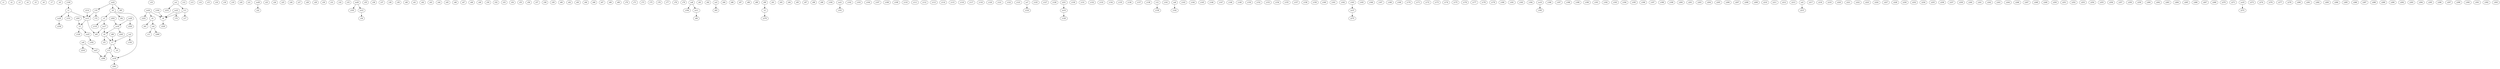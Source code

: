 strict digraph  {
c1;
c2;
c3;
c4;
c5;
c6;
c7;
c8;
c9;
c10;
c11;
c12;
c13;
c14;
c15;
c16;
c17;
c18;
c19;
c20;
c21;
c22;
c23;
c24;
c25;
c26;
c27;
c28;
c29;
c30;
c31;
c32;
c33;
c34;
c35;
c36;
c37;
c38;
c39;
c40;
c41;
c42;
c43;
c44;
c45;
c46;
c47;
c48;
c49;
c50;
c51;
c52;
c53;
c54;
c55;
c56;
c57;
c58;
c59;
c60;
c61;
c62;
c63;
c64;
c65;
c66;
c67;
c68;
c69;
c70;
c71;
c72;
c73;
c74;
c75;
c76;
c77;
c78;
c79;
c80;
c81;
c82;
c83;
c84;
c85;
c86;
c87;
c88;
c89;
c90;
c91;
c92;
c93;
c94;
c95;
c96;
c97;
c98;
c99;
c100;
c101;
c102;
c103;
c104;
c105;
c106;
c107;
c108;
c109;
c110;
c111;
c112;
c113;
c114;
c115;
c116;
c117;
c118;
c119;
c120;
c121;
c122;
c123;
c124;
c125;
c126;
c127;
c128;
c129;
c130;
c131;
c132;
c133;
c134;
c135;
c136;
c137;
c138;
c139;
c140;
c141;
c142;
c143;
c144;
c145;
c146;
c147;
c148;
c149;
c150;
c151;
c152;
c153;
c154;
c155;
c156;
c157;
c158;
c159;
c160;
c161;
c162;
c163;
c164;
c165;
c166;
c167;
c168;
c169;
c170;
c171;
c172;
c173;
c174;
c175;
c176;
c177;
c178;
c179;
c180;
c181;
c182;
c183;
c184;
c185;
c186;
c187;
c188;
c189;
c190;
c191;
c192;
c193;
c194;
c195;
c196;
c197;
c198;
c199;
c200;
c201;
c202;
c203;
c204;
c205;
c206;
c207;
c208;
c209;
c210;
c211;
c212;
c213;
c214;
c215;
c216;
c217;
c218;
c219;
c220;
c221;
c222;
c223;
c224;
c225;
c226;
c227;
c228;
c229;
c230;
c231;
c232;
c233;
c234;
c235;
c236;
c237;
c238;
c239;
c240;
c241;
c242;
c243;
c244;
c245;
c246;
c247;
c248;
c249;
c250;
c251;
c252;
c253;
c254;
c255;
c256;
c257;
c258;
c259;
c260;
c261;
c262;
c263;
c264;
c265;
c266;
c267;
c268;
c269;
c270;
c271;
c272;
c273;
c274;
c275;
c276;
c277;
c278;
c279;
c280;
c281;
c282;
c283;
c284;
c285;
c286;
c287;
c288;
c289;
c290;
c291;
c292;
c293;
c294;
c295;
c296;
c297;
c298;
c299;
c300;
c301;
c302;
c303;
v1;
v2;
v3;
v4;
v5;
v6;
v7;
v8;
v9;
v10;
v11;
v12;
v13;
co1;
co2;
co3;
co4;
co5;
co6;
co7;
co8;
co9;
co10;
co11;
co12;
co13;
co14;
co15;
co16;
co17;
co18;
co19;
co20;
co21;
co22;
co23;
co24;
co25;
co26;
co27;
co28;
co29;
c90 -> v2  [weight=1];
c96 -> v7  [weight=1];
c140 -> v1  [weight=1];
c163 -> co15  [weight=1];
c164 -> v6  [weight=1];
c202 -> co16  [weight=1];
c214 -> co13  [weight=1];
c231 -> co14  [weight=1];
c291 -> v5  [weight=1];
v1 -> c151  [weight=1];
v1 -> co29  [weight=1];
v1 -> co13  [weight=1];
v2 -> c279  [weight=1];
v3 -> c119  [weight=1];
v3 -> co17  [weight=1];
v4 -> c61  [weight=1];
v4 -> co4  [weight=1];
v5 -> c126  [weight=1];
v5 -> co25  [weight=1];
v6 -> c229  [weight=1];
v7 -> c9  [weight=1];
v7 -> v13  [weight=1];
v8 -> c92  [weight=1];
v8 -> co18  [weight=1];
v8 -> v3  [weight=1];
v9 -> c51  [weight=1];
v9 -> v7  [weight=1];
v10 -> c72  [weight=1];
v10 -> co13  [weight=1];
v11 -> c17  [weight=1];
v11 -> v6  [weight=1];
v12 -> c139  [weight=1];
v13 -> c298  [weight=1];
v13 -> co18  [weight=1];
co1 -> c233  [weight=1];
co1 -> v11  [weight=1];
co2 -> c156  [weight=1];
co2 -> v7  [weight=1];
co3 -> c83  [weight=1];
co4 -> c269  [weight=1];
co4 -> c11  [weight=1];
co5 -> c215  [weight=1];
co6 -> c142  [weight=1];
co7 -> c124  [weight=1];
co8 -> c106  [weight=1];
co8 -> co11  [weight=1];
co9 -> c216  [weight=1];
co9 -> co27  [weight=1];
co10 -> c185  [weight=1];
co11 -> c80  [weight=1];
co12 -> c34  [weight=1];
co13 -> c65  [weight=1];
co13 -> v5  [weight=1];
co14 -> c129  [weight=1];
co15 -> c275  [weight=1];
co16 -> c245  [weight=1];
co16 -> v9  [weight=1];
co17 -> c65  [weight=1];
co17 -> v9  [weight=1];
co18 -> c261  [weight=1];
co19 -> c272  [weight=1];
co20 -> c105  [weight=1];
co20 -> co12  [weight=1];
co21 -> c101  [weight=1];
co22 -> c85  [weight=1];
co22 -> v10  [weight=1];
co22 -> v8  [weight=1];
co23 -> c74  [weight=1];
co23 -> v6  [weight=1];
co24 -> c225  [weight=1];
co24 -> v4  [weight=1];
co24 -> v6  [weight=1];
co25 -> c182  [weight=1];
co26 -> c226  [weight=1];
co26 -> co16  [weight=1];
co27 -> c298  [weight=1];
co28 -> c22  [weight=1];
co29 -> c238  [weight=1];
}
